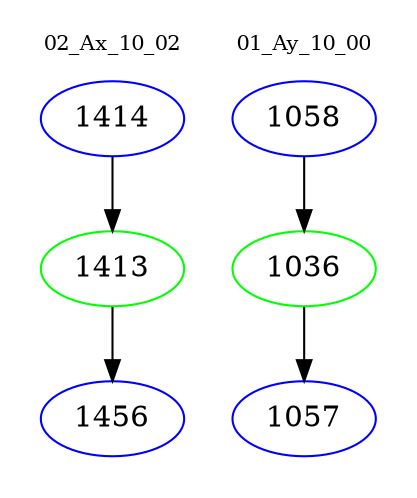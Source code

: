 digraph{
subgraph cluster_0 {
color = white
label = "02_Ax_10_02";
fontsize=10;
T0_1414 [label="1414", color="blue"]
T0_1414 -> T0_1413 [color="black"]
T0_1413 [label="1413", color="green"]
T0_1413 -> T0_1456 [color="black"]
T0_1456 [label="1456", color="blue"]
}
subgraph cluster_1 {
color = white
label = "01_Ay_10_00";
fontsize=10;
T1_1058 [label="1058", color="blue"]
T1_1058 -> T1_1036 [color="black"]
T1_1036 [label="1036", color="green"]
T1_1036 -> T1_1057 [color="black"]
T1_1057 [label="1057", color="blue"]
}
}
